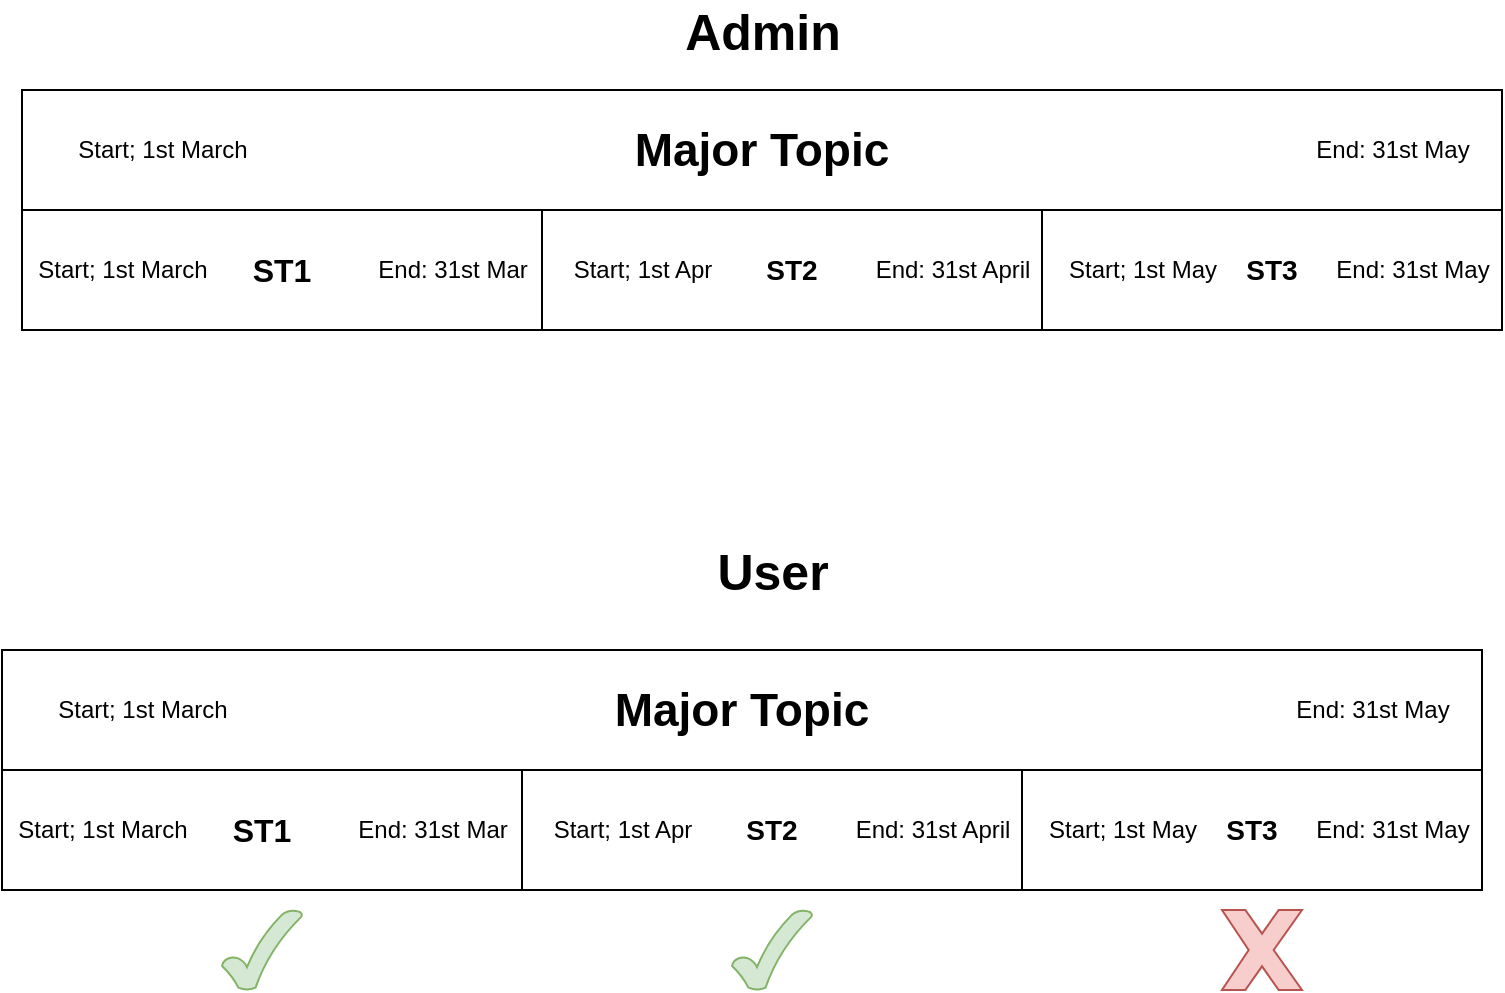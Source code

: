 <mxfile version="14.4.9" type="github">
  <diagram id="Cw7zZR_dsoOVqrvFwJqO" name="Page-1">
    <mxGraphModel dx="1038" dy="556" grid="1" gridSize="10" guides="1" tooltips="1" connect="1" arrows="1" fold="1" page="1" pageScale="1" pageWidth="850" pageHeight="1100" math="0" shadow="0">
      <root>
        <mxCell id="0" />
        <mxCell id="1" parent="0" />
        <mxCell id="JJ08vsAeAaxQlQtPlVRf-2" value="&lt;font style=&quot;font-size: 23px&quot;&gt;&lt;b&gt;Major Topic&lt;/b&gt;&lt;/font&gt;" style="rounded=0;whiteSpace=wrap;html=1;" vertex="1" parent="1">
          <mxGeometry x="50" y="60" width="740" height="60" as="geometry" />
        </mxCell>
        <mxCell id="JJ08vsAeAaxQlQtPlVRf-3" value="&lt;font size=&quot;1&quot;&gt;&lt;b style=&quot;font-size: 25px&quot;&gt;Admin&lt;/b&gt;&lt;/font&gt;" style="text;html=1;align=center;verticalAlign=middle;resizable=0;points=[];autosize=1;" vertex="1" parent="1">
          <mxGeometry x="375" y="20" width="90" height="20" as="geometry" />
        </mxCell>
        <mxCell id="JJ08vsAeAaxQlQtPlVRf-6" value="Start; 1st March" style="text;html=1;align=center;verticalAlign=middle;resizable=0;points=[];autosize=1;" vertex="1" parent="1">
          <mxGeometry x="70" y="80" width="100" height="20" as="geometry" />
        </mxCell>
        <mxCell id="JJ08vsAeAaxQlQtPlVRf-7" value="End: 31st May" style="text;html=1;align=center;verticalAlign=middle;resizable=0;points=[];autosize=1;" vertex="1" parent="1">
          <mxGeometry x="690" y="80" width="90" height="20" as="geometry" />
        </mxCell>
        <mxCell id="JJ08vsAeAaxQlQtPlVRf-8" value="&lt;b&gt;&lt;font style=&quot;font-size: 16px&quot;&gt;ST1&lt;/font&gt;&lt;/b&gt;" style="whiteSpace=wrap;html=1;" vertex="1" parent="1">
          <mxGeometry x="50" y="120" width="260" height="60" as="geometry" />
        </mxCell>
        <mxCell id="JJ08vsAeAaxQlQtPlVRf-9" value="&lt;b&gt;&lt;font style=&quot;font-size: 14px&quot;&gt;ST2&lt;/font&gt;&lt;/b&gt;" style="whiteSpace=wrap;html=1;" vertex="1" parent="1">
          <mxGeometry x="310" y="120" width="250" height="60" as="geometry" />
        </mxCell>
        <mxCell id="JJ08vsAeAaxQlQtPlVRf-10" value="&lt;b&gt;&lt;font style=&quot;font-size: 14px&quot;&gt;ST3&lt;/font&gt;&lt;/b&gt;" style="whiteSpace=wrap;html=1;" vertex="1" parent="1">
          <mxGeometry x="560" y="120" width="230" height="60" as="geometry" />
        </mxCell>
        <mxCell id="JJ08vsAeAaxQlQtPlVRf-12" value="Start; 1st March" style="text;html=1;align=center;verticalAlign=middle;resizable=0;points=[];autosize=1;" vertex="1" parent="1">
          <mxGeometry x="50" y="140" width="100" height="20" as="geometry" />
        </mxCell>
        <mxCell id="JJ08vsAeAaxQlQtPlVRf-13" value="Start; 1st Apr" style="text;html=1;align=center;verticalAlign=middle;resizable=0;points=[];autosize=1;" vertex="1" parent="1">
          <mxGeometry x="315" y="140" width="90" height="20" as="geometry" />
        </mxCell>
        <mxCell id="JJ08vsAeAaxQlQtPlVRf-14" value="Start; 1st May" style="text;html=1;align=center;verticalAlign=middle;resizable=0;points=[];autosize=1;" vertex="1" parent="1">
          <mxGeometry x="565" y="140" width="90" height="20" as="geometry" />
        </mxCell>
        <mxCell id="JJ08vsAeAaxQlQtPlVRf-15" value="End: 31st Mar" style="text;html=1;align=center;verticalAlign=middle;resizable=0;points=[];autosize=1;" vertex="1" parent="1">
          <mxGeometry x="220" y="140" width="90" height="20" as="geometry" />
        </mxCell>
        <mxCell id="JJ08vsAeAaxQlQtPlVRf-16" value="End: 31st April" style="text;html=1;align=center;verticalAlign=middle;resizable=0;points=[];autosize=1;" vertex="1" parent="1">
          <mxGeometry x="470" y="140" width="90" height="20" as="geometry" />
        </mxCell>
        <mxCell id="JJ08vsAeAaxQlQtPlVRf-17" value="End: 31st May" style="text;html=1;align=center;verticalAlign=middle;resizable=0;points=[];autosize=1;" vertex="1" parent="1">
          <mxGeometry x="700" y="140" width="90" height="20" as="geometry" />
        </mxCell>
        <mxCell id="JJ08vsAeAaxQlQtPlVRf-18" value="&lt;font size=&quot;1&quot;&gt;&lt;b style=&quot;font-size: 25px&quot;&gt;User&lt;/b&gt;&lt;/font&gt;" style="text;html=1;align=center;verticalAlign=middle;resizable=0;points=[];autosize=1;" vertex="1" parent="1">
          <mxGeometry x="390" y="290" width="70" height="20" as="geometry" />
        </mxCell>
        <mxCell id="JJ08vsAeAaxQlQtPlVRf-19" value="&lt;font style=&quot;font-size: 23px&quot;&gt;&lt;b&gt;Major Topic&lt;/b&gt;&lt;/font&gt;" style="rounded=0;whiteSpace=wrap;html=1;" vertex="1" parent="1">
          <mxGeometry x="40" y="340" width="740" height="60" as="geometry" />
        </mxCell>
        <mxCell id="JJ08vsAeAaxQlQtPlVRf-20" value="Start; 1st March" style="text;html=1;align=center;verticalAlign=middle;resizable=0;points=[];autosize=1;" vertex="1" parent="1">
          <mxGeometry x="60" y="360" width="100" height="20" as="geometry" />
        </mxCell>
        <mxCell id="JJ08vsAeAaxQlQtPlVRf-21" value="End: 31st May" style="text;html=1;align=center;verticalAlign=middle;resizable=0;points=[];autosize=1;" vertex="1" parent="1">
          <mxGeometry x="680" y="360" width="90" height="20" as="geometry" />
        </mxCell>
        <mxCell id="JJ08vsAeAaxQlQtPlVRf-22" value="&lt;b&gt;&lt;font style=&quot;font-size: 16px&quot;&gt;ST1&lt;/font&gt;&lt;/b&gt;" style="whiteSpace=wrap;html=1;" vertex="1" parent="1">
          <mxGeometry x="40" y="400" width="260" height="60" as="geometry" />
        </mxCell>
        <mxCell id="JJ08vsAeAaxQlQtPlVRf-23" value="&lt;b&gt;&lt;font style=&quot;font-size: 14px&quot;&gt;ST2&lt;/font&gt;&lt;/b&gt;" style="whiteSpace=wrap;html=1;" vertex="1" parent="1">
          <mxGeometry x="300" y="400" width="250" height="60" as="geometry" />
        </mxCell>
        <mxCell id="JJ08vsAeAaxQlQtPlVRf-24" value="&lt;b&gt;&lt;font style=&quot;font-size: 14px&quot;&gt;ST3&lt;/font&gt;&lt;/b&gt;" style="whiteSpace=wrap;html=1;" vertex="1" parent="1">
          <mxGeometry x="550" y="400" width="230" height="60" as="geometry" />
        </mxCell>
        <mxCell id="JJ08vsAeAaxQlQtPlVRf-25" value="Start; 1st March" style="text;html=1;align=center;verticalAlign=middle;resizable=0;points=[];autosize=1;" vertex="1" parent="1">
          <mxGeometry x="40" y="420" width="100" height="20" as="geometry" />
        </mxCell>
        <mxCell id="JJ08vsAeAaxQlQtPlVRf-26" value="Start; 1st Apr" style="text;html=1;align=center;verticalAlign=middle;resizable=0;points=[];autosize=1;" vertex="1" parent="1">
          <mxGeometry x="305" y="420" width="90" height="20" as="geometry" />
        </mxCell>
        <mxCell id="JJ08vsAeAaxQlQtPlVRf-27" value="Start; 1st May" style="text;html=1;align=center;verticalAlign=middle;resizable=0;points=[];autosize=1;" vertex="1" parent="1">
          <mxGeometry x="555" y="420" width="90" height="20" as="geometry" />
        </mxCell>
        <mxCell id="JJ08vsAeAaxQlQtPlVRf-28" value="End: 31st Mar" style="text;html=1;align=center;verticalAlign=middle;resizable=0;points=[];autosize=1;" vertex="1" parent="1">
          <mxGeometry x="210" y="420" width="90" height="20" as="geometry" />
        </mxCell>
        <mxCell id="JJ08vsAeAaxQlQtPlVRf-29" value="End: 31st April" style="text;html=1;align=center;verticalAlign=middle;resizable=0;points=[];autosize=1;" vertex="1" parent="1">
          <mxGeometry x="460" y="420" width="90" height="20" as="geometry" />
        </mxCell>
        <mxCell id="JJ08vsAeAaxQlQtPlVRf-30" value="End: 31st May" style="text;html=1;align=center;verticalAlign=middle;resizable=0;points=[];autosize=1;" vertex="1" parent="1">
          <mxGeometry x="690" y="420" width="90" height="20" as="geometry" />
        </mxCell>
        <mxCell id="JJ08vsAeAaxQlQtPlVRf-32" value="" style="verticalLabelPosition=bottom;verticalAlign=top;html=1;shape=mxgraph.basic.tick;fillColor=#d5e8d4;strokeColor=#82b366;" vertex="1" parent="1">
          <mxGeometry x="150" y="470" width="40" height="40" as="geometry" />
        </mxCell>
        <mxCell id="JJ08vsAeAaxQlQtPlVRf-33" value="" style="verticalLabelPosition=bottom;verticalAlign=top;html=1;shape=mxgraph.basic.x;fillColor=#f8cecc;strokeColor=#b85450;" vertex="1" parent="1">
          <mxGeometry x="650" y="470" width="40" height="40" as="geometry" />
        </mxCell>
        <mxCell id="JJ08vsAeAaxQlQtPlVRf-34" value="" style="verticalLabelPosition=bottom;verticalAlign=top;html=1;shape=mxgraph.basic.tick;fillColor=#d5e8d4;strokeColor=#82b366;" vertex="1" parent="1">
          <mxGeometry x="405" y="470" width="40" height="40" as="geometry" />
        </mxCell>
      </root>
    </mxGraphModel>
  </diagram>
</mxfile>
